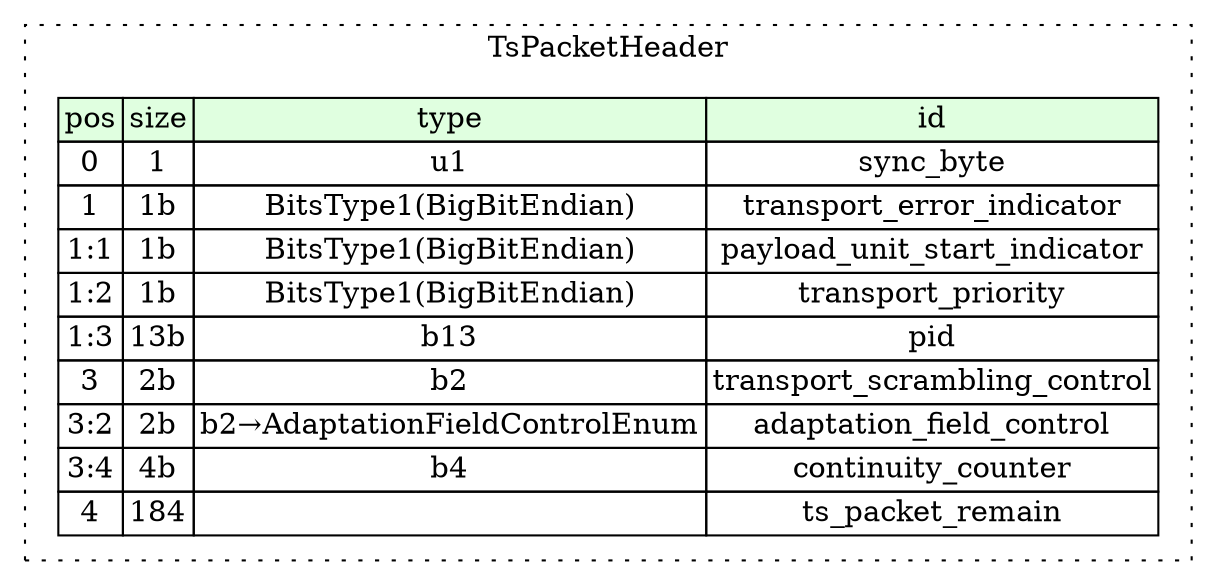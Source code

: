 digraph {
	rankdir=LR;
	node [shape=plaintext];
	subgraph cluster__ts_packet_header {
		label="TsPacketHeader";
		graph[style=dotted];

		ts_packet_header__seq [label=<<TABLE BORDER="0" CELLBORDER="1" CELLSPACING="0">
			<TR><TD BGCOLOR="#E0FFE0">pos</TD><TD BGCOLOR="#E0FFE0">size</TD><TD BGCOLOR="#E0FFE0">type</TD><TD BGCOLOR="#E0FFE0">id</TD></TR>
			<TR><TD PORT="sync_byte_pos">0</TD><TD PORT="sync_byte_size">1</TD><TD>u1</TD><TD PORT="sync_byte_type">sync_byte</TD></TR>
			<TR><TD PORT="transport_error_indicator_pos">1</TD><TD PORT="transport_error_indicator_size">1b</TD><TD>BitsType1(BigBitEndian)</TD><TD PORT="transport_error_indicator_type">transport_error_indicator</TD></TR>
			<TR><TD PORT="payload_unit_start_indicator_pos">1:1</TD><TD PORT="payload_unit_start_indicator_size">1b</TD><TD>BitsType1(BigBitEndian)</TD><TD PORT="payload_unit_start_indicator_type">payload_unit_start_indicator</TD></TR>
			<TR><TD PORT="transport_priority_pos">1:2</TD><TD PORT="transport_priority_size">1b</TD><TD>BitsType1(BigBitEndian)</TD><TD PORT="transport_priority_type">transport_priority</TD></TR>
			<TR><TD PORT="pid_pos">1:3</TD><TD PORT="pid_size">13b</TD><TD>b13</TD><TD PORT="pid_type">pid</TD></TR>
			<TR><TD PORT="transport_scrambling_control_pos">3</TD><TD PORT="transport_scrambling_control_size">2b</TD><TD>b2</TD><TD PORT="transport_scrambling_control_type">transport_scrambling_control</TD></TR>
			<TR><TD PORT="adaptation_field_control_pos">3:2</TD><TD PORT="adaptation_field_control_size">2b</TD><TD>b2→AdaptationFieldControlEnum</TD><TD PORT="adaptation_field_control_type">adaptation_field_control</TD></TR>
			<TR><TD PORT="continuity_counter_pos">3:4</TD><TD PORT="continuity_counter_size">4b</TD><TD>b4</TD><TD PORT="continuity_counter_type">continuity_counter</TD></TR>
			<TR><TD PORT="ts_packet_remain_pos">4</TD><TD PORT="ts_packet_remain_size">184</TD><TD></TD><TD PORT="ts_packet_remain_type">ts_packet_remain</TD></TR>
		</TABLE>>];
	}
}
